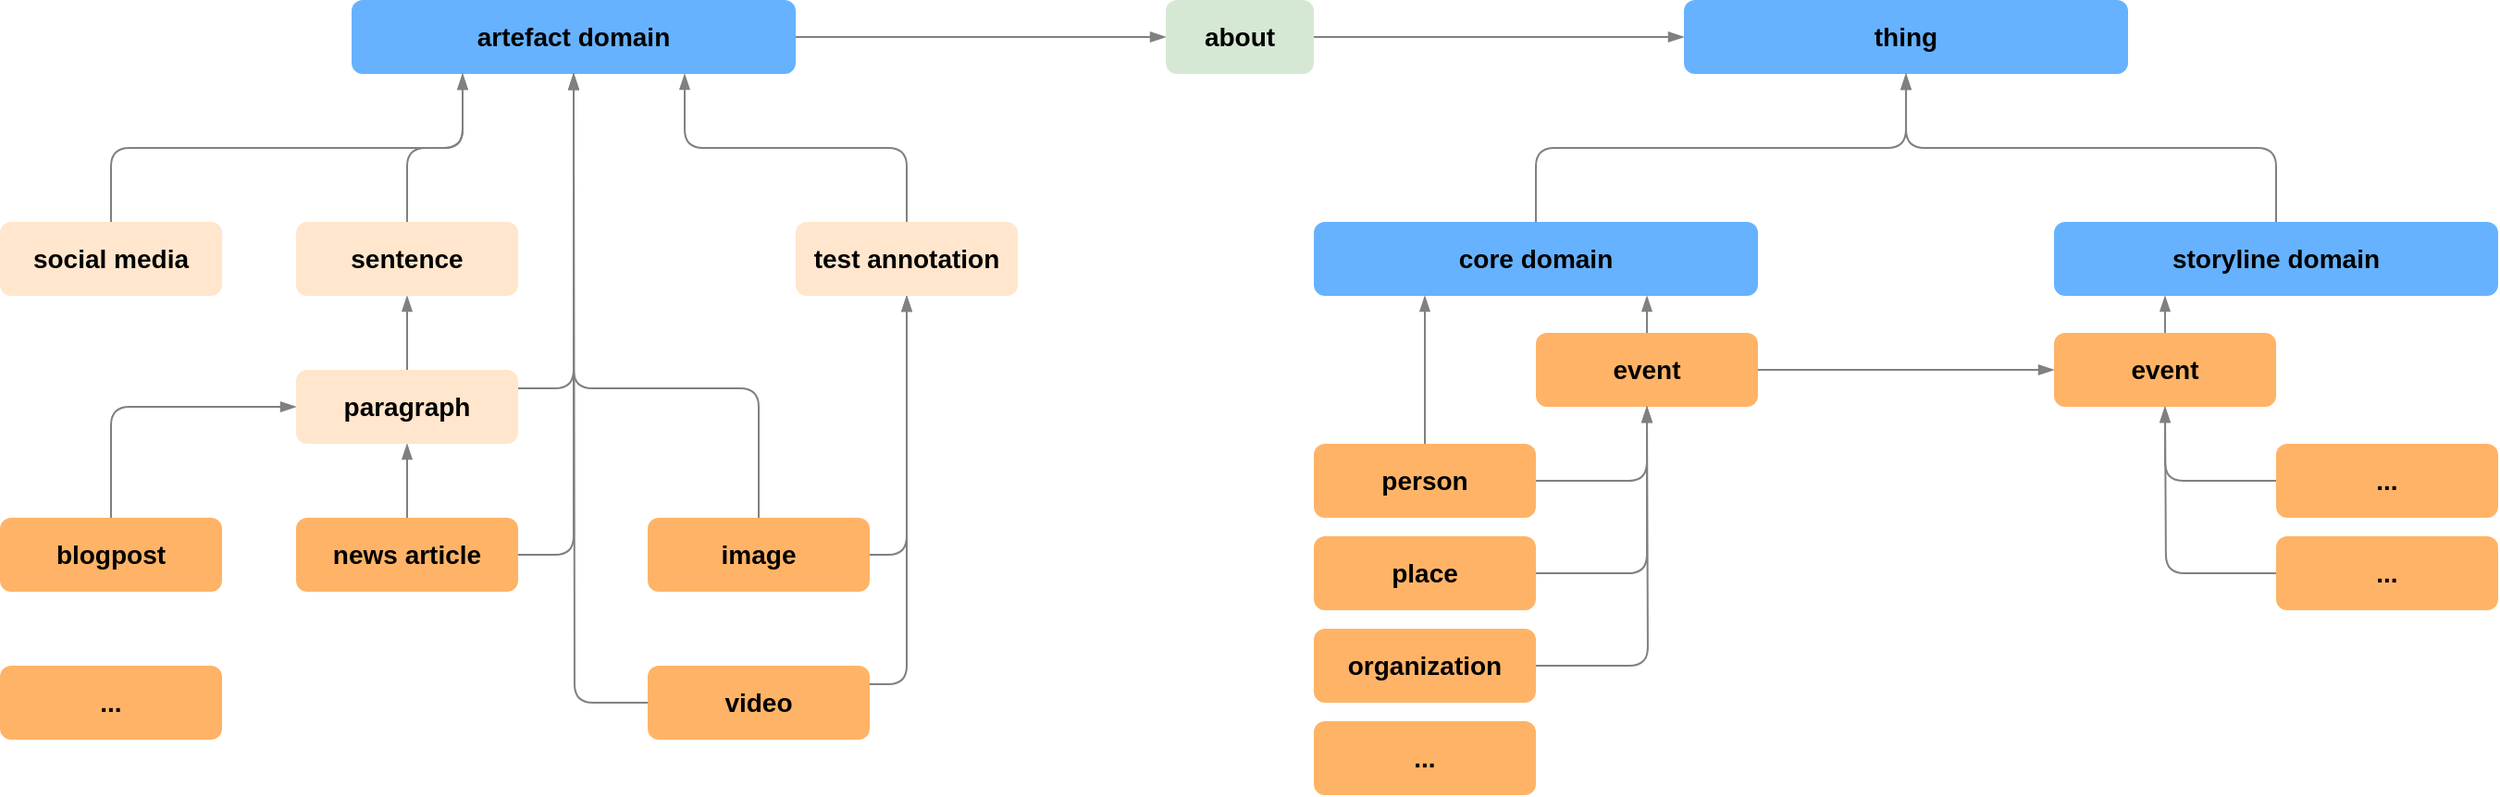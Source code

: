<mxfile version="13.8.8" type="device"><diagram id="8OsrB5lK3NxF0ReHzKml" name="Page-1"><mxGraphModel dx="-249" dy="890" grid="1" gridSize="10" guides="1" tooltips="1" connect="1" arrows="1" fold="1" page="1" pageScale="1" pageWidth="1600" pageHeight="900" math="0" shadow="0"><root><mxCell id="0"/><mxCell id="1" parent="0"/><mxCell id="K_3JNdWxI0fxvR_LvPzZ-384" style="edgeStyle=orthogonalEdgeStyle;rounded=1;orthogonalLoop=1;jettySize=auto;html=1;entryX=0;entryY=0.5;entryDx=0;entryDy=0;endArrow=blockThin;endFill=1;strokeColor=#808080;fontSize=23;" edge="1" parent="1" source="K_3JNdWxI0fxvR_LvPzZ-331" target="K_3JNdWxI0fxvR_LvPzZ-382"><mxGeometry relative="1" as="geometry"/></mxCell><mxCell id="K_3JNdWxI0fxvR_LvPzZ-331" value="&lt;font style=&quot;font-size: 14px&quot;&gt;&lt;b&gt;artefact domain&lt;/b&gt;&lt;br&gt;&lt;/font&gt;" style="rounded=1;whiteSpace=wrap;html=1;strokeColor=none;fillColor=#66B2FF;" vertex="1" parent="1"><mxGeometry x="1800" y="120" width="240" height="40" as="geometry"/></mxCell><mxCell id="K_3JNdWxI0fxvR_LvPzZ-363" style="edgeStyle=orthogonalEdgeStyle;rounded=1;orthogonalLoop=1;jettySize=auto;html=1;entryX=0;entryY=0.5;entryDx=0;entryDy=0;endArrow=blockThin;endFill=1;strokeColor=#808080;fontSize=23;exitX=0.5;exitY=0;exitDx=0;exitDy=0;" edge="1" parent="1" source="K_3JNdWxI0fxvR_LvPzZ-352" target="K_3JNdWxI0fxvR_LvPzZ-357"><mxGeometry relative="1" as="geometry"/></mxCell><mxCell id="K_3JNdWxI0fxvR_LvPzZ-352" value="&lt;font style=&quot;font-size: 14px&quot;&gt;&lt;b&gt;blogpost&lt;/b&gt;&lt;br&gt;&lt;/font&gt;" style="rounded=1;whiteSpace=wrap;html=1;strokeColor=none;fillColor=#FFB366;" vertex="1" parent="1"><mxGeometry x="1610" y="400" width="120" height="40" as="geometry"/></mxCell><mxCell id="K_3JNdWxI0fxvR_LvPzZ-364" style="edgeStyle=orthogonalEdgeStyle;rounded=1;orthogonalLoop=1;jettySize=auto;html=1;entryX=0.5;entryY=1;entryDx=0;entryDy=0;endArrow=blockThin;endFill=1;strokeColor=#808080;fontSize=23;" edge="1" parent="1" source="K_3JNdWxI0fxvR_LvPzZ-353" target="K_3JNdWxI0fxvR_LvPzZ-357"><mxGeometry relative="1" as="geometry"/></mxCell><mxCell id="K_3JNdWxI0fxvR_LvPzZ-369" style="edgeStyle=orthogonalEdgeStyle;rounded=1;orthogonalLoop=1;jettySize=auto;html=1;entryX=0.5;entryY=1;entryDx=0;entryDy=0;endArrow=blockThin;endFill=1;strokeColor=#808080;fontSize=23;" edge="1" parent="1" source="K_3JNdWxI0fxvR_LvPzZ-353" target="K_3JNdWxI0fxvR_LvPzZ-331"><mxGeometry relative="1" as="geometry"><Array as="points"><mxPoint x="1920" y="420"/></Array></mxGeometry></mxCell><mxCell id="K_3JNdWxI0fxvR_LvPzZ-353" value="&lt;font style=&quot;font-size: 14px&quot;&gt;&lt;b&gt;news article&lt;/b&gt;&lt;br&gt;&lt;/font&gt;" style="rounded=1;whiteSpace=wrap;html=1;strokeColor=none;fillColor=#FFB366;" vertex="1" parent="1"><mxGeometry x="1770" y="400" width="120" height="40" as="geometry"/></mxCell><mxCell id="K_3JNdWxI0fxvR_LvPzZ-378" style="edgeStyle=orthogonalEdgeStyle;rounded=1;orthogonalLoop=1;jettySize=auto;html=1;endArrow=blockThin;endFill=1;strokeColor=#808080;fontSize=23;" edge="1" parent="1" source="K_3JNdWxI0fxvR_LvPzZ-355"><mxGeometry relative="1" as="geometry"><mxPoint x="1920" y="160" as="targetPoint"/><Array as="points"><mxPoint x="2020" y="330"/><mxPoint x="1920" y="330"/><mxPoint x="1920" y="160"/></Array></mxGeometry></mxCell><mxCell id="K_3JNdWxI0fxvR_LvPzZ-379" style="edgeStyle=orthogonalEdgeStyle;rounded=1;orthogonalLoop=1;jettySize=auto;html=1;entryX=0.5;entryY=1;entryDx=0;entryDy=0;endArrow=blockThin;endFill=1;strokeColor=#808080;fontSize=23;exitX=1;exitY=0.5;exitDx=0;exitDy=0;" edge="1" parent="1" source="K_3JNdWxI0fxvR_LvPzZ-355" target="K_3JNdWxI0fxvR_LvPzZ-362"><mxGeometry relative="1" as="geometry"/></mxCell><mxCell id="K_3JNdWxI0fxvR_LvPzZ-355" value="&lt;font style=&quot;font-size: 14px&quot;&gt;&lt;b&gt;image&lt;/b&gt;&lt;br&gt;&lt;/font&gt;" style="rounded=1;whiteSpace=wrap;html=1;strokeColor=none;fillColor=#FFB366;" vertex="1" parent="1"><mxGeometry x="1960" y="400" width="120" height="40" as="geometry"/></mxCell><mxCell id="K_3JNdWxI0fxvR_LvPzZ-372" style="edgeStyle=orthogonalEdgeStyle;rounded=1;orthogonalLoop=1;jettySize=auto;html=1;endArrow=blockThin;endFill=1;strokeColor=#808080;fontSize=23;entryX=0.5;entryY=1;entryDx=0;entryDy=0;" edge="1" parent="1" source="K_3JNdWxI0fxvR_LvPzZ-356" target="K_3JNdWxI0fxvR_LvPzZ-362"><mxGeometry relative="1" as="geometry"><mxPoint x="2100" y="320" as="targetPoint"/><Array as="points"><mxPoint x="2100" y="490"/></Array></mxGeometry></mxCell><mxCell id="K_3JNdWxI0fxvR_LvPzZ-380" style="edgeStyle=orthogonalEdgeStyle;rounded=1;orthogonalLoop=1;jettySize=auto;html=1;endArrow=blockThin;endFill=1;strokeColor=#808080;fontSize=23;" edge="1" parent="1" source="K_3JNdWxI0fxvR_LvPzZ-356"><mxGeometry relative="1" as="geometry"><mxPoint x="1920.0" y="160" as="targetPoint"/></mxGeometry></mxCell><mxCell id="K_3JNdWxI0fxvR_LvPzZ-356" value="&lt;font style=&quot;font-size: 14px&quot;&gt;&lt;b&gt;video&lt;/b&gt;&lt;br&gt;&lt;/font&gt;" style="rounded=1;whiteSpace=wrap;html=1;strokeColor=none;fillColor=#FFB366;" vertex="1" parent="1"><mxGeometry x="1960" y="480" width="120" height="40" as="geometry"/></mxCell><mxCell id="K_3JNdWxI0fxvR_LvPzZ-365" style="edgeStyle=orthogonalEdgeStyle;rounded=1;orthogonalLoop=1;jettySize=auto;html=1;exitX=0.5;exitY=0;exitDx=0;exitDy=0;entryX=0.5;entryY=1;entryDx=0;entryDy=0;endArrow=blockThin;endFill=1;strokeColor=#808080;fontSize=23;" edge="1" parent="1" source="K_3JNdWxI0fxvR_LvPzZ-357" target="K_3JNdWxI0fxvR_LvPzZ-359"><mxGeometry relative="1" as="geometry"/></mxCell><mxCell id="K_3JNdWxI0fxvR_LvPzZ-366" style="edgeStyle=orthogonalEdgeStyle;rounded=1;orthogonalLoop=1;jettySize=auto;html=1;exitX=1;exitY=0.25;exitDx=0;exitDy=0;entryX=0.5;entryY=1;entryDx=0;entryDy=0;endArrow=blockThin;endFill=1;strokeColor=#808080;fontSize=23;" edge="1" parent="1" source="K_3JNdWxI0fxvR_LvPzZ-357" target="K_3JNdWxI0fxvR_LvPzZ-331"><mxGeometry relative="1" as="geometry"/></mxCell><mxCell id="K_3JNdWxI0fxvR_LvPzZ-357" value="&lt;font style=&quot;font-size: 14px&quot;&gt;&lt;b&gt;paragraph&lt;/b&gt;&lt;br&gt;&lt;/font&gt;" style="rounded=1;whiteSpace=wrap;html=1;fillColor=#ffe6cc;strokeColor=none;" vertex="1" parent="1"><mxGeometry x="1770" y="320" width="120" height="40" as="geometry"/></mxCell><mxCell id="K_3JNdWxI0fxvR_LvPzZ-376" style="edgeStyle=orthogonalEdgeStyle;rounded=1;orthogonalLoop=1;jettySize=auto;html=1;entryX=0.25;entryY=1;entryDx=0;entryDy=0;endArrow=blockThin;endFill=1;strokeColor=#808080;fontSize=23;" edge="1" parent="1" source="K_3JNdWxI0fxvR_LvPzZ-359" target="K_3JNdWxI0fxvR_LvPzZ-331"><mxGeometry relative="1" as="geometry"/></mxCell><mxCell id="K_3JNdWxI0fxvR_LvPzZ-359" value="&lt;font style=&quot;font-size: 14px&quot;&gt;&lt;b&gt;sentence&lt;/b&gt;&lt;br&gt;&lt;/font&gt;" style="rounded=1;whiteSpace=wrap;html=1;fillColor=#ffe6cc;strokeColor=none;" vertex="1" parent="1"><mxGeometry x="1770" y="240" width="120" height="40" as="geometry"/></mxCell><mxCell id="K_3JNdWxI0fxvR_LvPzZ-373" style="edgeStyle=orthogonalEdgeStyle;rounded=1;orthogonalLoop=1;jettySize=auto;html=1;entryX=0.75;entryY=1;entryDx=0;entryDy=0;endArrow=blockThin;endFill=1;strokeColor=#808080;fontSize=23;" edge="1" parent="1" source="K_3JNdWxI0fxvR_LvPzZ-362" target="K_3JNdWxI0fxvR_LvPzZ-331"><mxGeometry relative="1" as="geometry"/></mxCell><mxCell id="K_3JNdWxI0fxvR_LvPzZ-362" value="&lt;font style=&quot;font-size: 14px&quot;&gt;&lt;b&gt;test annotation&lt;/b&gt;&lt;br&gt;&lt;/font&gt;" style="rounded=1;whiteSpace=wrap;html=1;fillColor=#ffe6cc;strokeColor=none;" vertex="1" parent="1"><mxGeometry x="2040" y="240" width="120" height="40" as="geometry"/></mxCell><mxCell id="K_3JNdWxI0fxvR_LvPzZ-381" value="&lt;font style=&quot;font-size: 14px&quot;&gt;&lt;b&gt;...&lt;/b&gt;&lt;br&gt;&lt;/font&gt;" style="rounded=1;whiteSpace=wrap;html=1;strokeColor=none;fillColor=#FFB366;" vertex="1" parent="1"><mxGeometry x="1610" y="480" width="120" height="40" as="geometry"/></mxCell><mxCell id="K_3JNdWxI0fxvR_LvPzZ-386" style="edgeStyle=orthogonalEdgeStyle;rounded=1;orthogonalLoop=1;jettySize=auto;html=1;entryX=0;entryY=0.5;entryDx=0;entryDy=0;endArrow=blockThin;endFill=1;strokeColor=#808080;fontSize=23;" edge="1" parent="1" source="K_3JNdWxI0fxvR_LvPzZ-382" target="K_3JNdWxI0fxvR_LvPzZ-385"><mxGeometry relative="1" as="geometry"/></mxCell><mxCell id="K_3JNdWxI0fxvR_LvPzZ-382" value="&lt;font&gt;&lt;b style=&quot;font-family: &amp;#34;helvetica&amp;#34;&quot;&gt;&lt;font style=&quot;font-size: 14px&quot;&gt;about&lt;/font&gt;&lt;/b&gt;&lt;br&gt;&lt;/font&gt;" style="rounded=1;whiteSpace=wrap;html=1;fillColor=#d5e8d4;strokeColor=none;" vertex="1" parent="1"><mxGeometry x="2240" y="120" width="80" height="40" as="geometry"/></mxCell><mxCell id="K_3JNdWxI0fxvR_LvPzZ-385" value="&lt;font style=&quot;font-size: 14px&quot;&gt;&lt;b&gt;thing&lt;/b&gt;&lt;br&gt;&lt;/font&gt;" style="rounded=1;whiteSpace=wrap;html=1;strokeColor=none;fillColor=#66B2FF;" vertex="1" parent="1"><mxGeometry x="2520" y="120" width="240" height="40" as="geometry"/></mxCell><mxCell id="K_3JNdWxI0fxvR_LvPzZ-390" style="edgeStyle=orthogonalEdgeStyle;rounded=1;orthogonalLoop=1;jettySize=auto;html=1;entryX=0.5;entryY=1;entryDx=0;entryDy=0;endArrow=blockThin;endFill=1;strokeColor=#808080;fontSize=23;" edge="1" parent="1" source="K_3JNdWxI0fxvR_LvPzZ-387" target="K_3JNdWxI0fxvR_LvPzZ-385"><mxGeometry relative="1" as="geometry"/></mxCell><mxCell id="K_3JNdWxI0fxvR_LvPzZ-387" value="&lt;font style=&quot;font-size: 14px&quot;&gt;&lt;b&gt;core domain&lt;/b&gt;&lt;br&gt;&lt;/font&gt;" style="rounded=1;whiteSpace=wrap;html=1;strokeColor=none;fillColor=#66B2FF;" vertex="1" parent="1"><mxGeometry x="2320" y="240" width="240" height="40" as="geometry"/></mxCell><mxCell id="K_3JNdWxI0fxvR_LvPzZ-391" style="edgeStyle=orthogonalEdgeStyle;rounded=1;orthogonalLoop=1;jettySize=auto;html=1;endArrow=blockThin;endFill=1;strokeColor=#808080;fontSize=23;" edge="1" parent="1" source="K_3JNdWxI0fxvR_LvPzZ-388"><mxGeometry relative="1" as="geometry"><mxPoint x="2640" y="160" as="targetPoint"/><Array as="points"><mxPoint x="2840" y="200"/><mxPoint x="2640" y="200"/></Array></mxGeometry></mxCell><mxCell id="K_3JNdWxI0fxvR_LvPzZ-388" value="&lt;font style=&quot;font-size: 14px&quot;&gt;&lt;b&gt;storyline domain&lt;/b&gt;&lt;br&gt;&lt;/font&gt;" style="rounded=1;whiteSpace=wrap;html=1;strokeColor=none;fillColor=#66B2FF;" vertex="1" parent="1"><mxGeometry x="2720" y="240" width="240" height="40" as="geometry"/></mxCell><mxCell id="K_3JNdWxI0fxvR_LvPzZ-394" style="edgeStyle=orthogonalEdgeStyle;rounded=1;orthogonalLoop=1;jettySize=auto;html=1;entryX=0;entryY=0.5;entryDx=0;entryDy=0;endArrow=blockThin;endFill=1;strokeColor=#808080;fontSize=23;" edge="1" parent="1" source="K_3JNdWxI0fxvR_LvPzZ-392" target="K_3JNdWxI0fxvR_LvPzZ-393"><mxGeometry relative="1" as="geometry"/></mxCell><mxCell id="K_3JNdWxI0fxvR_LvPzZ-407" style="edgeStyle=orthogonalEdgeStyle;rounded=1;orthogonalLoop=1;jettySize=auto;html=1;exitX=0.5;exitY=0;exitDx=0;exitDy=0;entryX=0.75;entryY=1;entryDx=0;entryDy=0;endArrow=blockThin;endFill=1;strokeColor=#808080;fontSize=23;" edge="1" parent="1" source="K_3JNdWxI0fxvR_LvPzZ-392" target="K_3JNdWxI0fxvR_LvPzZ-387"><mxGeometry relative="1" as="geometry"/></mxCell><mxCell id="K_3JNdWxI0fxvR_LvPzZ-392" value="&lt;b&gt;&lt;font style=&quot;font-size: 14px&quot;&gt;event&lt;/font&gt;&lt;/b&gt;" style="rounded=1;whiteSpace=wrap;html=1;shadow=0;fillColor=#FFB366;strokeColor=none;" vertex="1" parent="1"><mxGeometry x="2440" y="300" width="120" height="40" as="geometry"/></mxCell><mxCell id="K_3JNdWxI0fxvR_LvPzZ-408" style="edgeStyle=orthogonalEdgeStyle;rounded=1;orthogonalLoop=1;jettySize=auto;html=1;exitX=0.5;exitY=0;exitDx=0;exitDy=0;entryX=0.25;entryY=1;entryDx=0;entryDy=0;endArrow=blockThin;endFill=1;strokeColor=#808080;fontSize=23;" edge="1" parent="1" source="K_3JNdWxI0fxvR_LvPzZ-393" target="K_3JNdWxI0fxvR_LvPzZ-388"><mxGeometry relative="1" as="geometry"/></mxCell><mxCell id="K_3JNdWxI0fxvR_LvPzZ-393" value="&lt;b&gt;&lt;font style=&quot;font-size: 14px&quot;&gt;event&lt;/font&gt;&lt;/b&gt;" style="rounded=1;whiteSpace=wrap;html=1;shadow=0;fillColor=#FFB366;strokeColor=none;" vertex="1" parent="1"><mxGeometry x="2720" y="300" width="120" height="40" as="geometry"/></mxCell><mxCell id="K_3JNdWxI0fxvR_LvPzZ-400" style="edgeStyle=orthogonalEdgeStyle;rounded=1;orthogonalLoop=1;jettySize=auto;html=1;entryX=0.5;entryY=1;entryDx=0;entryDy=0;endArrow=blockThin;endFill=1;strokeColor=#808080;fontSize=23;exitX=1;exitY=0.5;exitDx=0;exitDy=0;" edge="1" parent="1" source="K_3JNdWxI0fxvR_LvPzZ-396" target="K_3JNdWxI0fxvR_LvPzZ-392"><mxGeometry relative="1" as="geometry"/></mxCell><mxCell id="K_3JNdWxI0fxvR_LvPzZ-414" style="edgeStyle=orthogonalEdgeStyle;rounded=1;orthogonalLoop=1;jettySize=auto;html=1;entryX=0.25;entryY=1;entryDx=0;entryDy=0;endArrow=blockThin;endFill=1;strokeColor=#808080;fontSize=23;" edge="1" parent="1" source="K_3JNdWxI0fxvR_LvPzZ-396" target="K_3JNdWxI0fxvR_LvPzZ-387"><mxGeometry relative="1" as="geometry"/></mxCell><mxCell id="K_3JNdWxI0fxvR_LvPzZ-396" value="&lt;b&gt;&lt;font style=&quot;font-size: 14px&quot;&gt;person&lt;/font&gt;&lt;/b&gt;" style="rounded=1;whiteSpace=wrap;html=1;shadow=0;fillColor=#FFB366;strokeColor=none;" vertex="1" parent="1"><mxGeometry x="2320" y="360" width="120" height="40" as="geometry"/></mxCell><mxCell id="K_3JNdWxI0fxvR_LvPzZ-401" style="edgeStyle=orthogonalEdgeStyle;rounded=1;orthogonalLoop=1;jettySize=auto;html=1;entryX=0.5;entryY=1;entryDx=0;entryDy=0;endArrow=blockThin;endFill=1;strokeColor=#808080;fontSize=23;exitX=1;exitY=0.5;exitDx=0;exitDy=0;" edge="1" parent="1" source="K_3JNdWxI0fxvR_LvPzZ-397" target="K_3JNdWxI0fxvR_LvPzZ-392"><mxGeometry relative="1" as="geometry"/></mxCell><mxCell id="K_3JNdWxI0fxvR_LvPzZ-397" value="&lt;b&gt;&lt;font style=&quot;font-size: 14px&quot;&gt;place&lt;/font&gt;&lt;/b&gt;" style="rounded=1;whiteSpace=wrap;html=1;shadow=0;fillColor=#FFB366;strokeColor=none;" vertex="1" parent="1"><mxGeometry x="2320" y="410" width="120" height="40" as="geometry"/></mxCell><mxCell id="K_3JNdWxI0fxvR_LvPzZ-402" style="edgeStyle=orthogonalEdgeStyle;rounded=1;orthogonalLoop=1;jettySize=auto;html=1;endArrow=blockThin;endFill=1;strokeColor=#808080;fontSize=23;" edge="1" parent="1" source="K_3JNdWxI0fxvR_LvPzZ-398"><mxGeometry relative="1" as="geometry"><mxPoint x="2500" y="340" as="targetPoint"/></mxGeometry></mxCell><mxCell id="K_3JNdWxI0fxvR_LvPzZ-398" value="&lt;b&gt;&lt;font style=&quot;font-size: 14px&quot;&gt;organization&lt;/font&gt;&lt;/b&gt;" style="rounded=1;whiteSpace=wrap;html=1;shadow=0;fillColor=#FFB366;strokeColor=none;" vertex="1" parent="1"><mxGeometry x="2320" y="460" width="120" height="40" as="geometry"/></mxCell><mxCell id="K_3JNdWxI0fxvR_LvPzZ-399" value="&lt;b&gt;&lt;font style=&quot;font-size: 14px&quot;&gt;...&lt;/font&gt;&lt;/b&gt;" style="rounded=1;whiteSpace=wrap;html=1;shadow=0;fillColor=#FFB366;strokeColor=none;" vertex="1" parent="1"><mxGeometry x="2320" y="510" width="120" height="40" as="geometry"/></mxCell><mxCell id="K_3JNdWxI0fxvR_LvPzZ-405" style="edgeStyle=orthogonalEdgeStyle;rounded=1;orthogonalLoop=1;jettySize=auto;html=1;entryX=0.5;entryY=1;entryDx=0;entryDy=0;endArrow=blockThin;endFill=1;strokeColor=#808080;fontSize=23;exitX=0;exitY=0.5;exitDx=0;exitDy=0;" edge="1" parent="1" source="K_3JNdWxI0fxvR_LvPzZ-403" target="K_3JNdWxI0fxvR_LvPzZ-393"><mxGeometry relative="1" as="geometry"/></mxCell><mxCell id="K_3JNdWxI0fxvR_LvPzZ-403" value="&lt;b&gt;&lt;font style=&quot;font-size: 14px&quot;&gt;...&lt;/font&gt;&lt;/b&gt;" style="rounded=1;whiteSpace=wrap;html=1;shadow=0;fillColor=#FFB366;strokeColor=none;" vertex="1" parent="1"><mxGeometry x="2840" y="360" width="120" height="40" as="geometry"/></mxCell><mxCell id="K_3JNdWxI0fxvR_LvPzZ-406" style="edgeStyle=orthogonalEdgeStyle;rounded=1;orthogonalLoop=1;jettySize=auto;html=1;endArrow=blockThin;endFill=1;strokeColor=#808080;fontSize=23;" edge="1" parent="1" source="K_3JNdWxI0fxvR_LvPzZ-404"><mxGeometry relative="1" as="geometry"><mxPoint x="2780" y="340" as="targetPoint"/></mxGeometry></mxCell><mxCell id="K_3JNdWxI0fxvR_LvPzZ-404" value="&lt;b&gt;&lt;font style=&quot;font-size: 14px&quot;&gt;...&lt;/font&gt;&lt;/b&gt;" style="rounded=1;whiteSpace=wrap;html=1;shadow=0;fillColor=#FFB366;strokeColor=none;" vertex="1" parent="1"><mxGeometry x="2840" y="410" width="120" height="40" as="geometry"/></mxCell><mxCell id="K_3JNdWxI0fxvR_LvPzZ-410" style="edgeStyle=orthogonalEdgeStyle;rounded=1;orthogonalLoop=1;jettySize=auto;html=1;endArrow=blockThin;endFill=1;strokeColor=#808080;fontSize=23;" edge="1" parent="1" source="K_3JNdWxI0fxvR_LvPzZ-409"><mxGeometry relative="1" as="geometry"><mxPoint x="1860.0" y="160.0" as="targetPoint"/><Array as="points"><mxPoint x="1670" y="200"/><mxPoint x="1860" y="200"/></Array></mxGeometry></mxCell><mxCell id="K_3JNdWxI0fxvR_LvPzZ-409" value="&lt;font style=&quot;font-size: 14px&quot;&gt;&lt;b&gt;social media&lt;/b&gt;&lt;br&gt;&lt;/font&gt;" style="rounded=1;whiteSpace=wrap;html=1;fillColor=#ffe6cc;strokeColor=none;" vertex="1" parent="1"><mxGeometry x="1610" y="240" width="120" height="40" as="geometry"/></mxCell></root></mxGraphModel></diagram></mxfile>